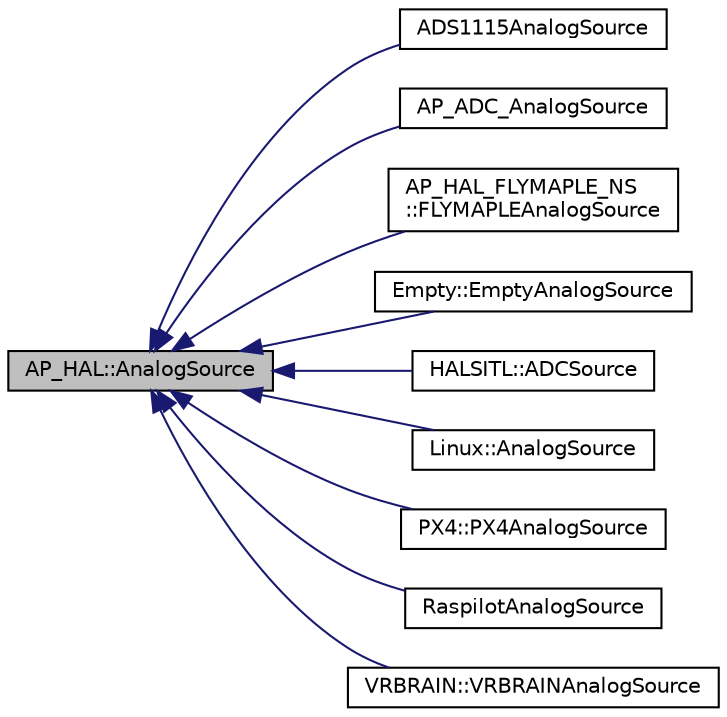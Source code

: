 digraph "AP_HAL::AnalogSource"
{
 // INTERACTIVE_SVG=YES
  edge [fontname="Helvetica",fontsize="10",labelfontname="Helvetica",labelfontsize="10"];
  node [fontname="Helvetica",fontsize="10",shape=record];
  rankdir="LR";
  Node1 [label="AP_HAL::AnalogSource",height=0.2,width=0.4,color="black", fillcolor="grey75", style="filled", fontcolor="black"];
  Node1 -> Node2 [dir="back",color="midnightblue",fontsize="10",style="solid",fontname="Helvetica"];
  Node2 [label="ADS1115AnalogSource",height=0.2,width=0.4,color="black", fillcolor="white", style="filled",URL="$classADS1115AnalogSource.html"];
  Node1 -> Node3 [dir="back",color="midnightblue",fontsize="10",style="solid",fontname="Helvetica"];
  Node3 [label="AP_ADC_AnalogSource",height=0.2,width=0.4,color="black", fillcolor="white", style="filled",URL="$classAP__ADC__AnalogSource.html"];
  Node1 -> Node4 [dir="back",color="midnightblue",fontsize="10",style="solid",fontname="Helvetica"];
  Node4 [label="AP_HAL_FLYMAPLE_NS\l::FLYMAPLEAnalogSource",height=0.2,width=0.4,color="black", fillcolor="white", style="filled",URL="$classAP__HAL__FLYMAPLE__NS_1_1FLYMAPLEAnalogSource.html"];
  Node1 -> Node5 [dir="back",color="midnightblue",fontsize="10",style="solid",fontname="Helvetica"];
  Node5 [label="Empty::EmptyAnalogSource",height=0.2,width=0.4,color="black", fillcolor="white", style="filled",URL="$classEmpty_1_1EmptyAnalogSource.html"];
  Node1 -> Node6 [dir="back",color="midnightblue",fontsize="10",style="solid",fontname="Helvetica"];
  Node6 [label="HALSITL::ADCSource",height=0.2,width=0.4,color="black", fillcolor="white", style="filled",URL="$classHALSITL_1_1ADCSource.html"];
  Node1 -> Node7 [dir="back",color="midnightblue",fontsize="10",style="solid",fontname="Helvetica"];
  Node7 [label="Linux::AnalogSource",height=0.2,width=0.4,color="black", fillcolor="white", style="filled",URL="$classLinux_1_1AnalogSource.html"];
  Node1 -> Node8 [dir="back",color="midnightblue",fontsize="10",style="solid",fontname="Helvetica"];
  Node8 [label="PX4::PX4AnalogSource",height=0.2,width=0.4,color="black", fillcolor="white", style="filled",URL="$classPX4_1_1PX4AnalogSource.html"];
  Node1 -> Node9 [dir="back",color="midnightblue",fontsize="10",style="solid",fontname="Helvetica"];
  Node9 [label="RaspilotAnalogSource",height=0.2,width=0.4,color="black", fillcolor="white", style="filled",URL="$classRaspilotAnalogSource.html"];
  Node1 -> Node10 [dir="back",color="midnightblue",fontsize="10",style="solid",fontname="Helvetica"];
  Node10 [label="VRBRAIN::VRBRAINAnalogSource",height=0.2,width=0.4,color="black", fillcolor="white", style="filled",URL="$classVRBRAIN_1_1VRBRAINAnalogSource.html"];
}
